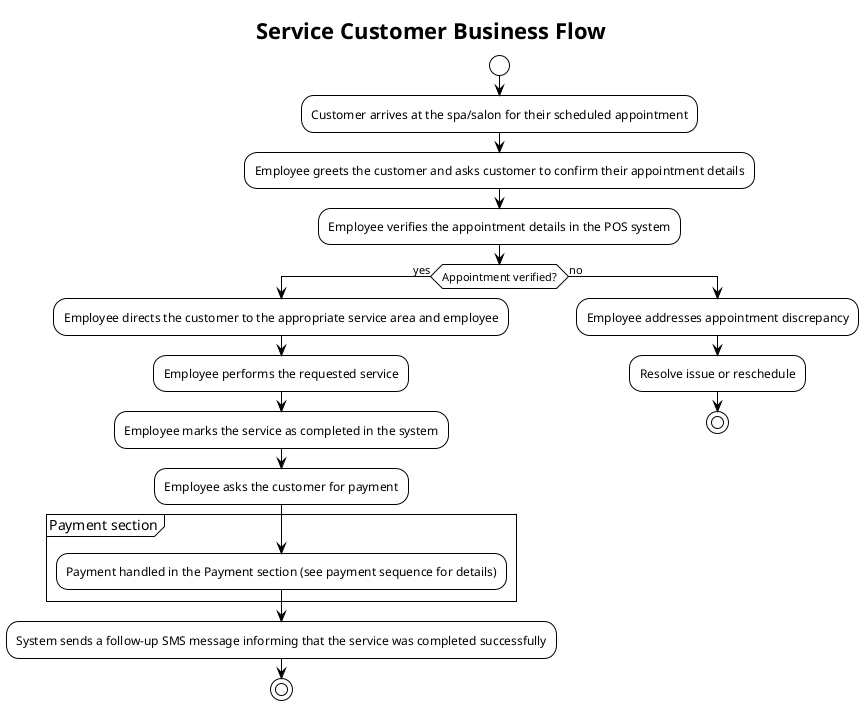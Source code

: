 @startuml service_customer_flow
!theme plain
title Service Customer Business Flow

start
:Customer arrives at the spa/salon for their scheduled appointment;
:Employee greets the customer and asks customer to confirm their appointment details;
:Employee verifies the appointment details in the POS system;
if (Appointment verified?) then (yes)
  :Employee directs the customer to the appropriate service area and employee;
  :Employee performs the requested service;
  :Employee marks the service as completed in the system;
  :Employee asks the customer for payment;
  group Payment section
    :Payment handled in the Payment section (see payment sequence for details);
  end group
  :System sends a follow-up SMS message informing that the service was completed successfully;
  stop
else (no)
  :Employee addresses appointment discrepancy;
  :Resolve issue or reschedule;
  stop
endif

@enduml